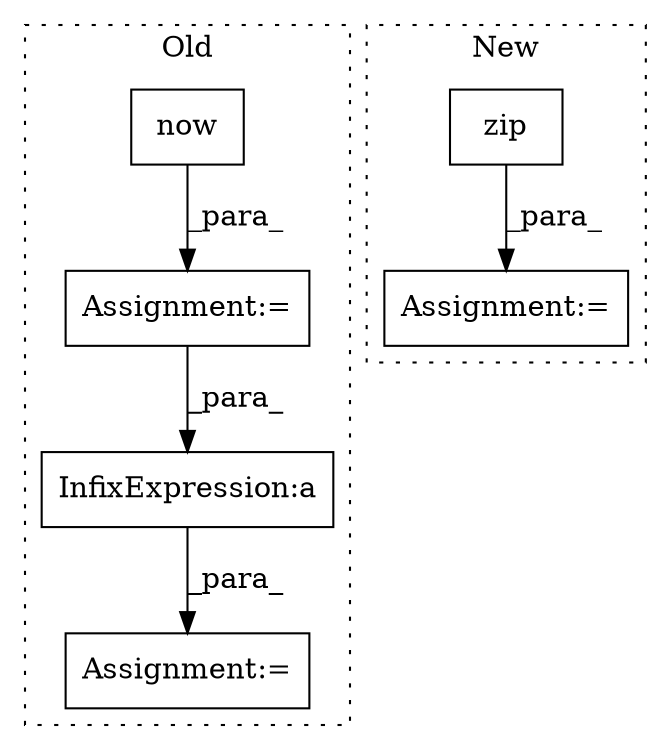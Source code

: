 digraph G {
subgraph cluster0 {
1 [label="now" a="32" s="6870" l="5" shape="box"];
3 [label="InfixExpression:a" a="27" s="6946" l="3" shape="box"];
5 [label="Assignment:=" a="7" s="6860" l="1" shape="box"];
6 [label="Assignment:=" a="7" s="6930" l="1" shape="box"];
label = "Old";
style="dotted";
}
subgraph cluster1 {
2 [label="zip" a="32" s="7970,8060" l="4,1" shape="box"];
4 [label="Assignment:=" a="7" s="7963" l="107" shape="box"];
label = "New";
style="dotted";
}
1 -> 5 [label="_para_"];
2 -> 4 [label="_para_"];
3 -> 6 [label="_para_"];
5 -> 3 [label="_para_"];
}